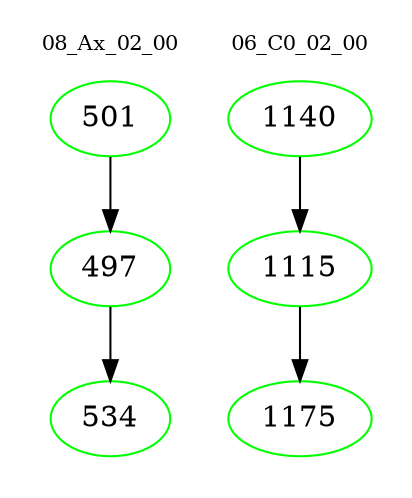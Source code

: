 digraph{
subgraph cluster_0 {
color = white
label = "08_Ax_02_00";
fontsize=10;
T0_501 [label="501", color="green"]
T0_501 -> T0_497 [color="black"]
T0_497 [label="497", color="green"]
T0_497 -> T0_534 [color="black"]
T0_534 [label="534", color="green"]
}
subgraph cluster_1 {
color = white
label = "06_C0_02_00";
fontsize=10;
T1_1140 [label="1140", color="green"]
T1_1140 -> T1_1115 [color="black"]
T1_1115 [label="1115", color="green"]
T1_1115 -> T1_1175 [color="black"]
T1_1175 [label="1175", color="green"]
}
}
